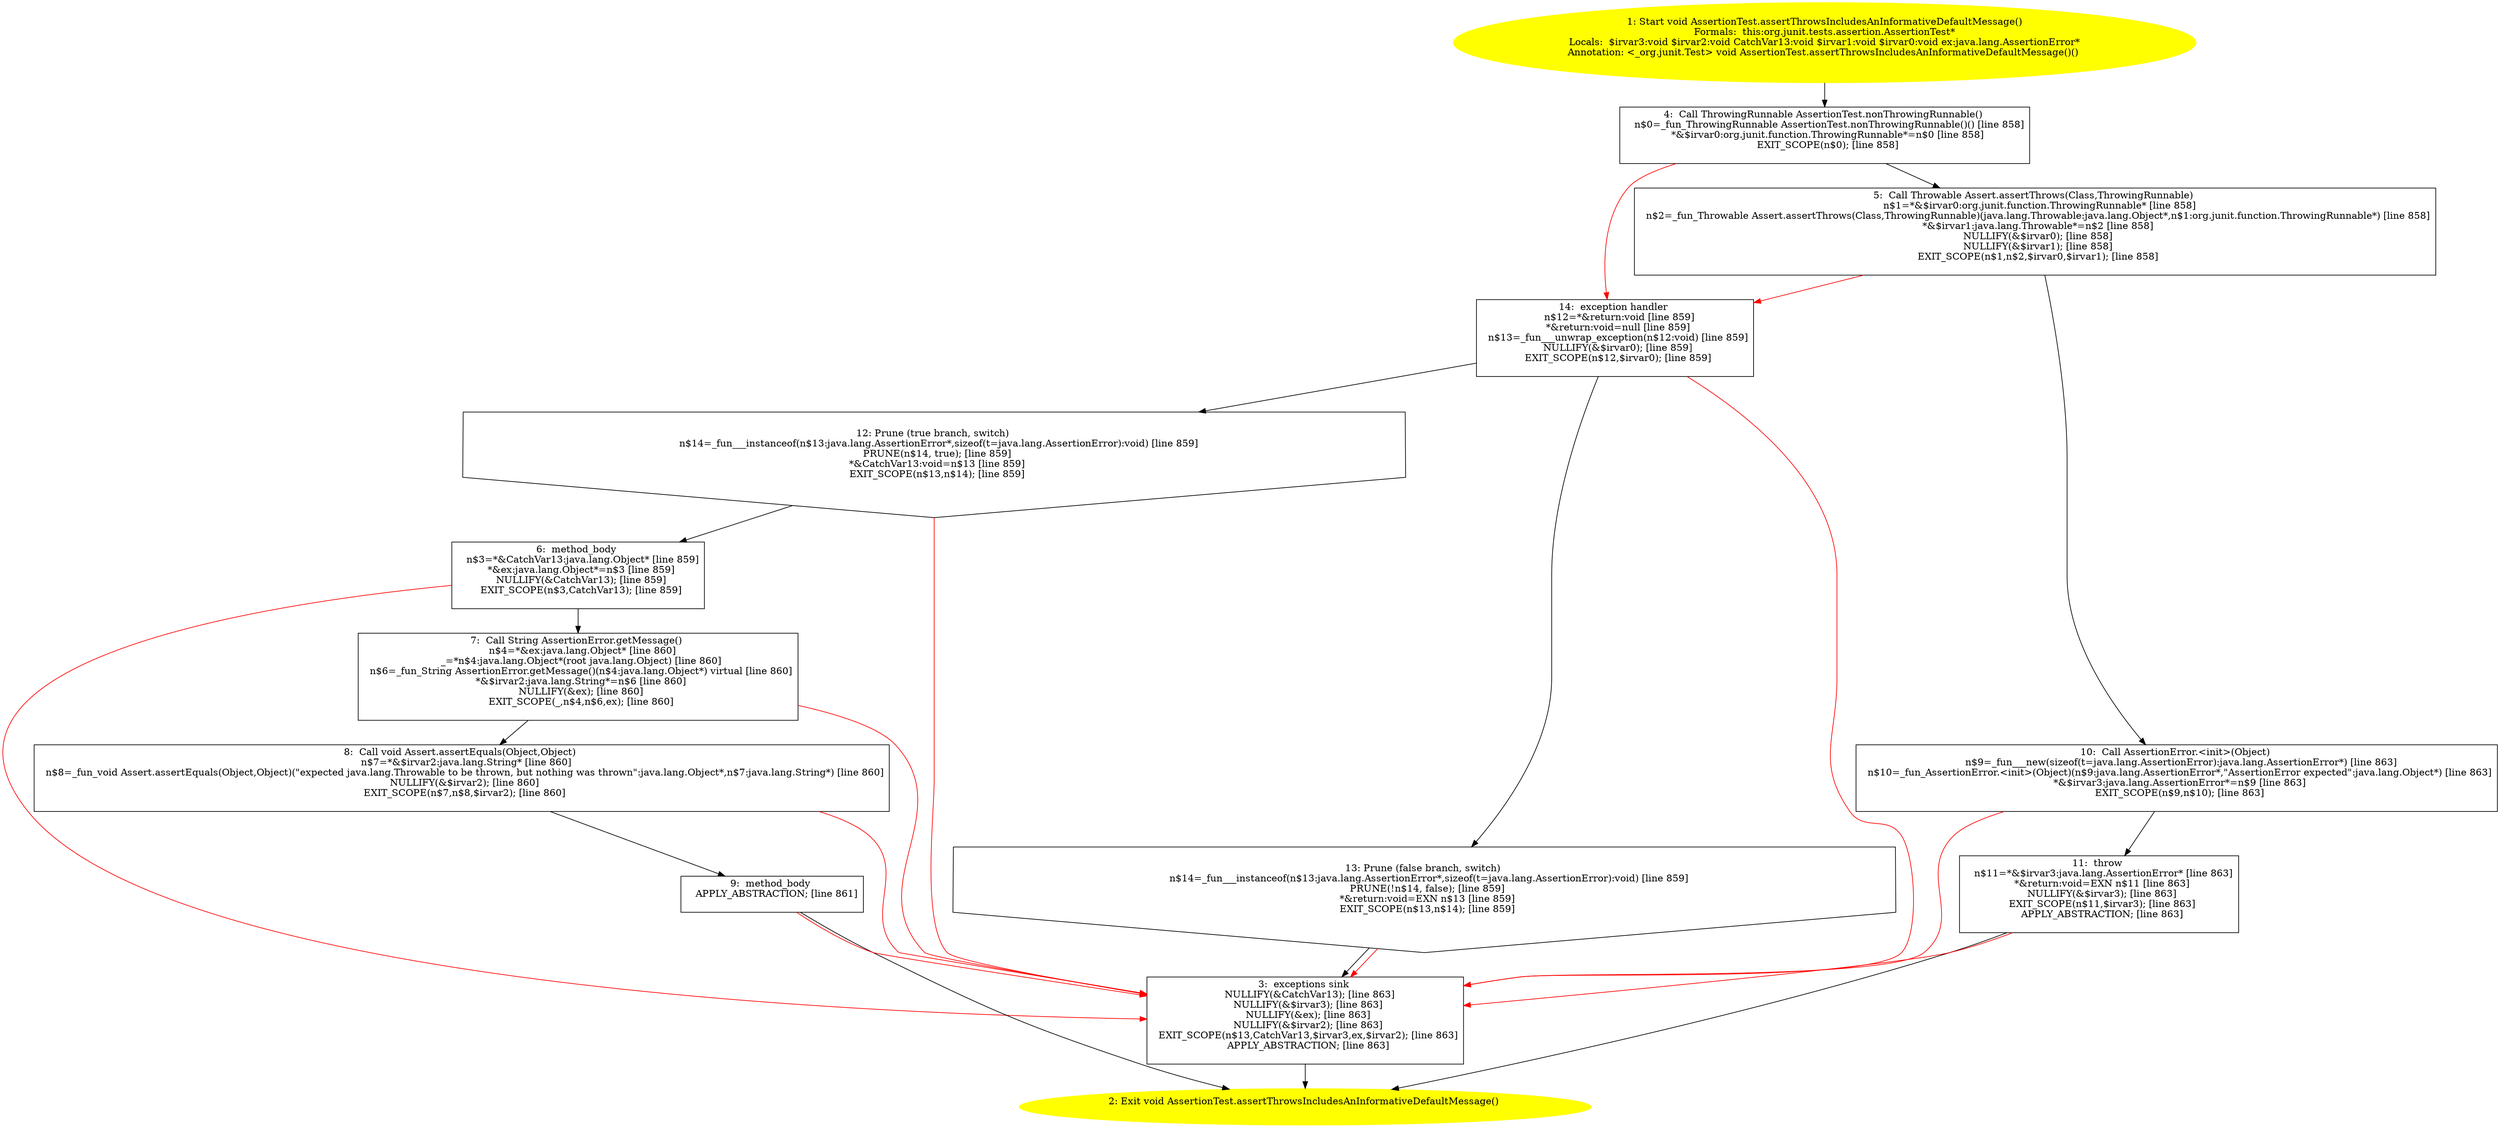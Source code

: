 /* @generated */
digraph cfg {
"org.junit.tests.assertion.AssertionTest.assertThrowsIncludesAnInformativeDefaultMessage():void.47479d3a5349753ef85e0a2fb82bc0c3_1" [label="1: Start void AssertionTest.assertThrowsIncludesAnInformativeDefaultMessage()\nFormals:  this:org.junit.tests.assertion.AssertionTest*\nLocals:  $irvar3:void $irvar2:void CatchVar13:void $irvar1:void $irvar0:void ex:java.lang.AssertionError*\nAnnotation: <_org.junit.Test> void AssertionTest.assertThrowsIncludesAnInformativeDefaultMessage()() \n  " color=yellow style=filled]
	

	 "org.junit.tests.assertion.AssertionTest.assertThrowsIncludesAnInformativeDefaultMessage():void.47479d3a5349753ef85e0a2fb82bc0c3_1" -> "org.junit.tests.assertion.AssertionTest.assertThrowsIncludesAnInformativeDefaultMessage():void.47479d3a5349753ef85e0a2fb82bc0c3_4" ;
"org.junit.tests.assertion.AssertionTest.assertThrowsIncludesAnInformativeDefaultMessage():void.47479d3a5349753ef85e0a2fb82bc0c3_2" [label="2: Exit void AssertionTest.assertThrowsIncludesAnInformativeDefaultMessage() \n  " color=yellow style=filled]
	

"org.junit.tests.assertion.AssertionTest.assertThrowsIncludesAnInformativeDefaultMessage():void.47479d3a5349753ef85e0a2fb82bc0c3_3" [label="3:  exceptions sink \n   NULLIFY(&CatchVar13); [line 863]\n  NULLIFY(&$irvar3); [line 863]\n  NULLIFY(&ex); [line 863]\n  NULLIFY(&$irvar2); [line 863]\n  EXIT_SCOPE(n$13,CatchVar13,$irvar3,ex,$irvar2); [line 863]\n  APPLY_ABSTRACTION; [line 863]\n " shape="box"]
	

	 "org.junit.tests.assertion.AssertionTest.assertThrowsIncludesAnInformativeDefaultMessage():void.47479d3a5349753ef85e0a2fb82bc0c3_3" -> "org.junit.tests.assertion.AssertionTest.assertThrowsIncludesAnInformativeDefaultMessage():void.47479d3a5349753ef85e0a2fb82bc0c3_2" ;
"org.junit.tests.assertion.AssertionTest.assertThrowsIncludesAnInformativeDefaultMessage():void.47479d3a5349753ef85e0a2fb82bc0c3_4" [label="4:  Call ThrowingRunnable AssertionTest.nonThrowingRunnable() \n   n$0=_fun_ThrowingRunnable AssertionTest.nonThrowingRunnable()() [line 858]\n  *&$irvar0:org.junit.function.ThrowingRunnable*=n$0 [line 858]\n  EXIT_SCOPE(n$0); [line 858]\n " shape="box"]
	

	 "org.junit.tests.assertion.AssertionTest.assertThrowsIncludesAnInformativeDefaultMessage():void.47479d3a5349753ef85e0a2fb82bc0c3_4" -> "org.junit.tests.assertion.AssertionTest.assertThrowsIncludesAnInformativeDefaultMessage():void.47479d3a5349753ef85e0a2fb82bc0c3_5" ;
	 "org.junit.tests.assertion.AssertionTest.assertThrowsIncludesAnInformativeDefaultMessage():void.47479d3a5349753ef85e0a2fb82bc0c3_4" -> "org.junit.tests.assertion.AssertionTest.assertThrowsIncludesAnInformativeDefaultMessage():void.47479d3a5349753ef85e0a2fb82bc0c3_14" [color="red" ];
"org.junit.tests.assertion.AssertionTest.assertThrowsIncludesAnInformativeDefaultMessage():void.47479d3a5349753ef85e0a2fb82bc0c3_5" [label="5:  Call Throwable Assert.assertThrows(Class,ThrowingRunnable) \n   n$1=*&$irvar0:org.junit.function.ThrowingRunnable* [line 858]\n  n$2=_fun_Throwable Assert.assertThrows(Class,ThrowingRunnable)(java.lang.Throwable:java.lang.Object*,n$1:org.junit.function.ThrowingRunnable*) [line 858]\n  *&$irvar1:java.lang.Throwable*=n$2 [line 858]\n  NULLIFY(&$irvar0); [line 858]\n  NULLIFY(&$irvar1); [line 858]\n  EXIT_SCOPE(n$1,n$2,$irvar0,$irvar1); [line 858]\n " shape="box"]
	

	 "org.junit.tests.assertion.AssertionTest.assertThrowsIncludesAnInformativeDefaultMessage():void.47479d3a5349753ef85e0a2fb82bc0c3_5" -> "org.junit.tests.assertion.AssertionTest.assertThrowsIncludesAnInformativeDefaultMessage():void.47479d3a5349753ef85e0a2fb82bc0c3_10" ;
	 "org.junit.tests.assertion.AssertionTest.assertThrowsIncludesAnInformativeDefaultMessage():void.47479d3a5349753ef85e0a2fb82bc0c3_5" -> "org.junit.tests.assertion.AssertionTest.assertThrowsIncludesAnInformativeDefaultMessage():void.47479d3a5349753ef85e0a2fb82bc0c3_14" [color="red" ];
"org.junit.tests.assertion.AssertionTest.assertThrowsIncludesAnInformativeDefaultMessage():void.47479d3a5349753ef85e0a2fb82bc0c3_6" [label="6:  method_body \n   n$3=*&CatchVar13:java.lang.Object* [line 859]\n  *&ex:java.lang.Object*=n$3 [line 859]\n  NULLIFY(&CatchVar13); [line 859]\n  EXIT_SCOPE(n$3,CatchVar13); [line 859]\n " shape="box"]
	

	 "org.junit.tests.assertion.AssertionTest.assertThrowsIncludesAnInformativeDefaultMessage():void.47479d3a5349753ef85e0a2fb82bc0c3_6" -> "org.junit.tests.assertion.AssertionTest.assertThrowsIncludesAnInformativeDefaultMessage():void.47479d3a5349753ef85e0a2fb82bc0c3_7" ;
	 "org.junit.tests.assertion.AssertionTest.assertThrowsIncludesAnInformativeDefaultMessage():void.47479d3a5349753ef85e0a2fb82bc0c3_6" -> "org.junit.tests.assertion.AssertionTest.assertThrowsIncludesAnInformativeDefaultMessage():void.47479d3a5349753ef85e0a2fb82bc0c3_3" [color="red" ];
"org.junit.tests.assertion.AssertionTest.assertThrowsIncludesAnInformativeDefaultMessage():void.47479d3a5349753ef85e0a2fb82bc0c3_7" [label="7:  Call String AssertionError.getMessage() \n   n$4=*&ex:java.lang.Object* [line 860]\n  _=*n$4:java.lang.Object*(root java.lang.Object) [line 860]\n  n$6=_fun_String AssertionError.getMessage()(n$4:java.lang.Object*) virtual [line 860]\n  *&$irvar2:java.lang.String*=n$6 [line 860]\n  NULLIFY(&ex); [line 860]\n  EXIT_SCOPE(_,n$4,n$6,ex); [line 860]\n " shape="box"]
	

	 "org.junit.tests.assertion.AssertionTest.assertThrowsIncludesAnInformativeDefaultMessage():void.47479d3a5349753ef85e0a2fb82bc0c3_7" -> "org.junit.tests.assertion.AssertionTest.assertThrowsIncludesAnInformativeDefaultMessage():void.47479d3a5349753ef85e0a2fb82bc0c3_8" ;
	 "org.junit.tests.assertion.AssertionTest.assertThrowsIncludesAnInformativeDefaultMessage():void.47479d3a5349753ef85e0a2fb82bc0c3_7" -> "org.junit.tests.assertion.AssertionTest.assertThrowsIncludesAnInformativeDefaultMessage():void.47479d3a5349753ef85e0a2fb82bc0c3_3" [color="red" ];
"org.junit.tests.assertion.AssertionTest.assertThrowsIncludesAnInformativeDefaultMessage():void.47479d3a5349753ef85e0a2fb82bc0c3_8" [label="8:  Call void Assert.assertEquals(Object,Object) \n   n$7=*&$irvar2:java.lang.String* [line 860]\n  n$8=_fun_void Assert.assertEquals(Object,Object)(\"expected java.lang.Throwable to be thrown, but nothing was thrown\":java.lang.Object*,n$7:java.lang.String*) [line 860]\n  NULLIFY(&$irvar2); [line 860]\n  EXIT_SCOPE(n$7,n$8,$irvar2); [line 860]\n " shape="box"]
	

	 "org.junit.tests.assertion.AssertionTest.assertThrowsIncludesAnInformativeDefaultMessage():void.47479d3a5349753ef85e0a2fb82bc0c3_8" -> "org.junit.tests.assertion.AssertionTest.assertThrowsIncludesAnInformativeDefaultMessage():void.47479d3a5349753ef85e0a2fb82bc0c3_9" ;
	 "org.junit.tests.assertion.AssertionTest.assertThrowsIncludesAnInformativeDefaultMessage():void.47479d3a5349753ef85e0a2fb82bc0c3_8" -> "org.junit.tests.assertion.AssertionTest.assertThrowsIncludesAnInformativeDefaultMessage():void.47479d3a5349753ef85e0a2fb82bc0c3_3" [color="red" ];
"org.junit.tests.assertion.AssertionTest.assertThrowsIncludesAnInformativeDefaultMessage():void.47479d3a5349753ef85e0a2fb82bc0c3_9" [label="9:  method_body \n   APPLY_ABSTRACTION; [line 861]\n " shape="box"]
	

	 "org.junit.tests.assertion.AssertionTest.assertThrowsIncludesAnInformativeDefaultMessage():void.47479d3a5349753ef85e0a2fb82bc0c3_9" -> "org.junit.tests.assertion.AssertionTest.assertThrowsIncludesAnInformativeDefaultMessage():void.47479d3a5349753ef85e0a2fb82bc0c3_2" ;
	 "org.junit.tests.assertion.AssertionTest.assertThrowsIncludesAnInformativeDefaultMessage():void.47479d3a5349753ef85e0a2fb82bc0c3_9" -> "org.junit.tests.assertion.AssertionTest.assertThrowsIncludesAnInformativeDefaultMessage():void.47479d3a5349753ef85e0a2fb82bc0c3_3" [color="red" ];
"org.junit.tests.assertion.AssertionTest.assertThrowsIncludesAnInformativeDefaultMessage():void.47479d3a5349753ef85e0a2fb82bc0c3_10" [label="10:  Call AssertionError.<init>(Object) \n   n$9=_fun___new(sizeof(t=java.lang.AssertionError):java.lang.AssertionError*) [line 863]\n  n$10=_fun_AssertionError.<init>(Object)(n$9:java.lang.AssertionError*,\"AssertionError expected\":java.lang.Object*) [line 863]\n  *&$irvar3:java.lang.AssertionError*=n$9 [line 863]\n  EXIT_SCOPE(n$9,n$10); [line 863]\n " shape="box"]
	

	 "org.junit.tests.assertion.AssertionTest.assertThrowsIncludesAnInformativeDefaultMessage():void.47479d3a5349753ef85e0a2fb82bc0c3_10" -> "org.junit.tests.assertion.AssertionTest.assertThrowsIncludesAnInformativeDefaultMessage():void.47479d3a5349753ef85e0a2fb82bc0c3_11" ;
	 "org.junit.tests.assertion.AssertionTest.assertThrowsIncludesAnInformativeDefaultMessage():void.47479d3a5349753ef85e0a2fb82bc0c3_10" -> "org.junit.tests.assertion.AssertionTest.assertThrowsIncludesAnInformativeDefaultMessage():void.47479d3a5349753ef85e0a2fb82bc0c3_3" [color="red" ];
"org.junit.tests.assertion.AssertionTest.assertThrowsIncludesAnInformativeDefaultMessage():void.47479d3a5349753ef85e0a2fb82bc0c3_11" [label="11:  throw \n   n$11=*&$irvar3:java.lang.AssertionError* [line 863]\n  *&return:void=EXN n$11 [line 863]\n  NULLIFY(&$irvar3); [line 863]\n  EXIT_SCOPE(n$11,$irvar3); [line 863]\n  APPLY_ABSTRACTION; [line 863]\n " shape="box"]
	

	 "org.junit.tests.assertion.AssertionTest.assertThrowsIncludesAnInformativeDefaultMessage():void.47479d3a5349753ef85e0a2fb82bc0c3_11" -> "org.junit.tests.assertion.AssertionTest.assertThrowsIncludesAnInformativeDefaultMessage():void.47479d3a5349753ef85e0a2fb82bc0c3_2" ;
	 "org.junit.tests.assertion.AssertionTest.assertThrowsIncludesAnInformativeDefaultMessage():void.47479d3a5349753ef85e0a2fb82bc0c3_11" -> "org.junit.tests.assertion.AssertionTest.assertThrowsIncludesAnInformativeDefaultMessage():void.47479d3a5349753ef85e0a2fb82bc0c3_3" [color="red" ];
"org.junit.tests.assertion.AssertionTest.assertThrowsIncludesAnInformativeDefaultMessage():void.47479d3a5349753ef85e0a2fb82bc0c3_12" [label="12: Prune (true branch, switch) \n   n$14=_fun___instanceof(n$13:java.lang.AssertionError*,sizeof(t=java.lang.AssertionError):void) [line 859]\n  PRUNE(n$14, true); [line 859]\n  *&CatchVar13:void=n$13 [line 859]\n  EXIT_SCOPE(n$13,n$14); [line 859]\n " shape="invhouse"]
	

	 "org.junit.tests.assertion.AssertionTest.assertThrowsIncludesAnInformativeDefaultMessage():void.47479d3a5349753ef85e0a2fb82bc0c3_12" -> "org.junit.tests.assertion.AssertionTest.assertThrowsIncludesAnInformativeDefaultMessage():void.47479d3a5349753ef85e0a2fb82bc0c3_6" ;
	 "org.junit.tests.assertion.AssertionTest.assertThrowsIncludesAnInformativeDefaultMessage():void.47479d3a5349753ef85e0a2fb82bc0c3_12" -> "org.junit.tests.assertion.AssertionTest.assertThrowsIncludesAnInformativeDefaultMessage():void.47479d3a5349753ef85e0a2fb82bc0c3_3" [color="red" ];
"org.junit.tests.assertion.AssertionTest.assertThrowsIncludesAnInformativeDefaultMessage():void.47479d3a5349753ef85e0a2fb82bc0c3_13" [label="13: Prune (false branch, switch) \n   n$14=_fun___instanceof(n$13:java.lang.AssertionError*,sizeof(t=java.lang.AssertionError):void) [line 859]\n  PRUNE(!n$14, false); [line 859]\n  *&return:void=EXN n$13 [line 859]\n  EXIT_SCOPE(n$13,n$14); [line 859]\n " shape="invhouse"]
	

	 "org.junit.tests.assertion.AssertionTest.assertThrowsIncludesAnInformativeDefaultMessage():void.47479d3a5349753ef85e0a2fb82bc0c3_13" -> "org.junit.tests.assertion.AssertionTest.assertThrowsIncludesAnInformativeDefaultMessage():void.47479d3a5349753ef85e0a2fb82bc0c3_3" ;
	 "org.junit.tests.assertion.AssertionTest.assertThrowsIncludesAnInformativeDefaultMessage():void.47479d3a5349753ef85e0a2fb82bc0c3_13" -> "org.junit.tests.assertion.AssertionTest.assertThrowsIncludesAnInformativeDefaultMessage():void.47479d3a5349753ef85e0a2fb82bc0c3_3" [color="red" ];
"org.junit.tests.assertion.AssertionTest.assertThrowsIncludesAnInformativeDefaultMessage():void.47479d3a5349753ef85e0a2fb82bc0c3_14" [label="14:  exception handler \n   n$12=*&return:void [line 859]\n  *&return:void=null [line 859]\n  n$13=_fun___unwrap_exception(n$12:void) [line 859]\n  NULLIFY(&$irvar0); [line 859]\n  EXIT_SCOPE(n$12,$irvar0); [line 859]\n " shape="box"]
	

	 "org.junit.tests.assertion.AssertionTest.assertThrowsIncludesAnInformativeDefaultMessage():void.47479d3a5349753ef85e0a2fb82bc0c3_14" -> "org.junit.tests.assertion.AssertionTest.assertThrowsIncludesAnInformativeDefaultMessage():void.47479d3a5349753ef85e0a2fb82bc0c3_12" ;
	 "org.junit.tests.assertion.AssertionTest.assertThrowsIncludesAnInformativeDefaultMessage():void.47479d3a5349753ef85e0a2fb82bc0c3_14" -> "org.junit.tests.assertion.AssertionTest.assertThrowsIncludesAnInformativeDefaultMessage():void.47479d3a5349753ef85e0a2fb82bc0c3_13" ;
	 "org.junit.tests.assertion.AssertionTest.assertThrowsIncludesAnInformativeDefaultMessage():void.47479d3a5349753ef85e0a2fb82bc0c3_14" -> "org.junit.tests.assertion.AssertionTest.assertThrowsIncludesAnInformativeDefaultMessage():void.47479d3a5349753ef85e0a2fb82bc0c3_3" [color="red" ];
}
